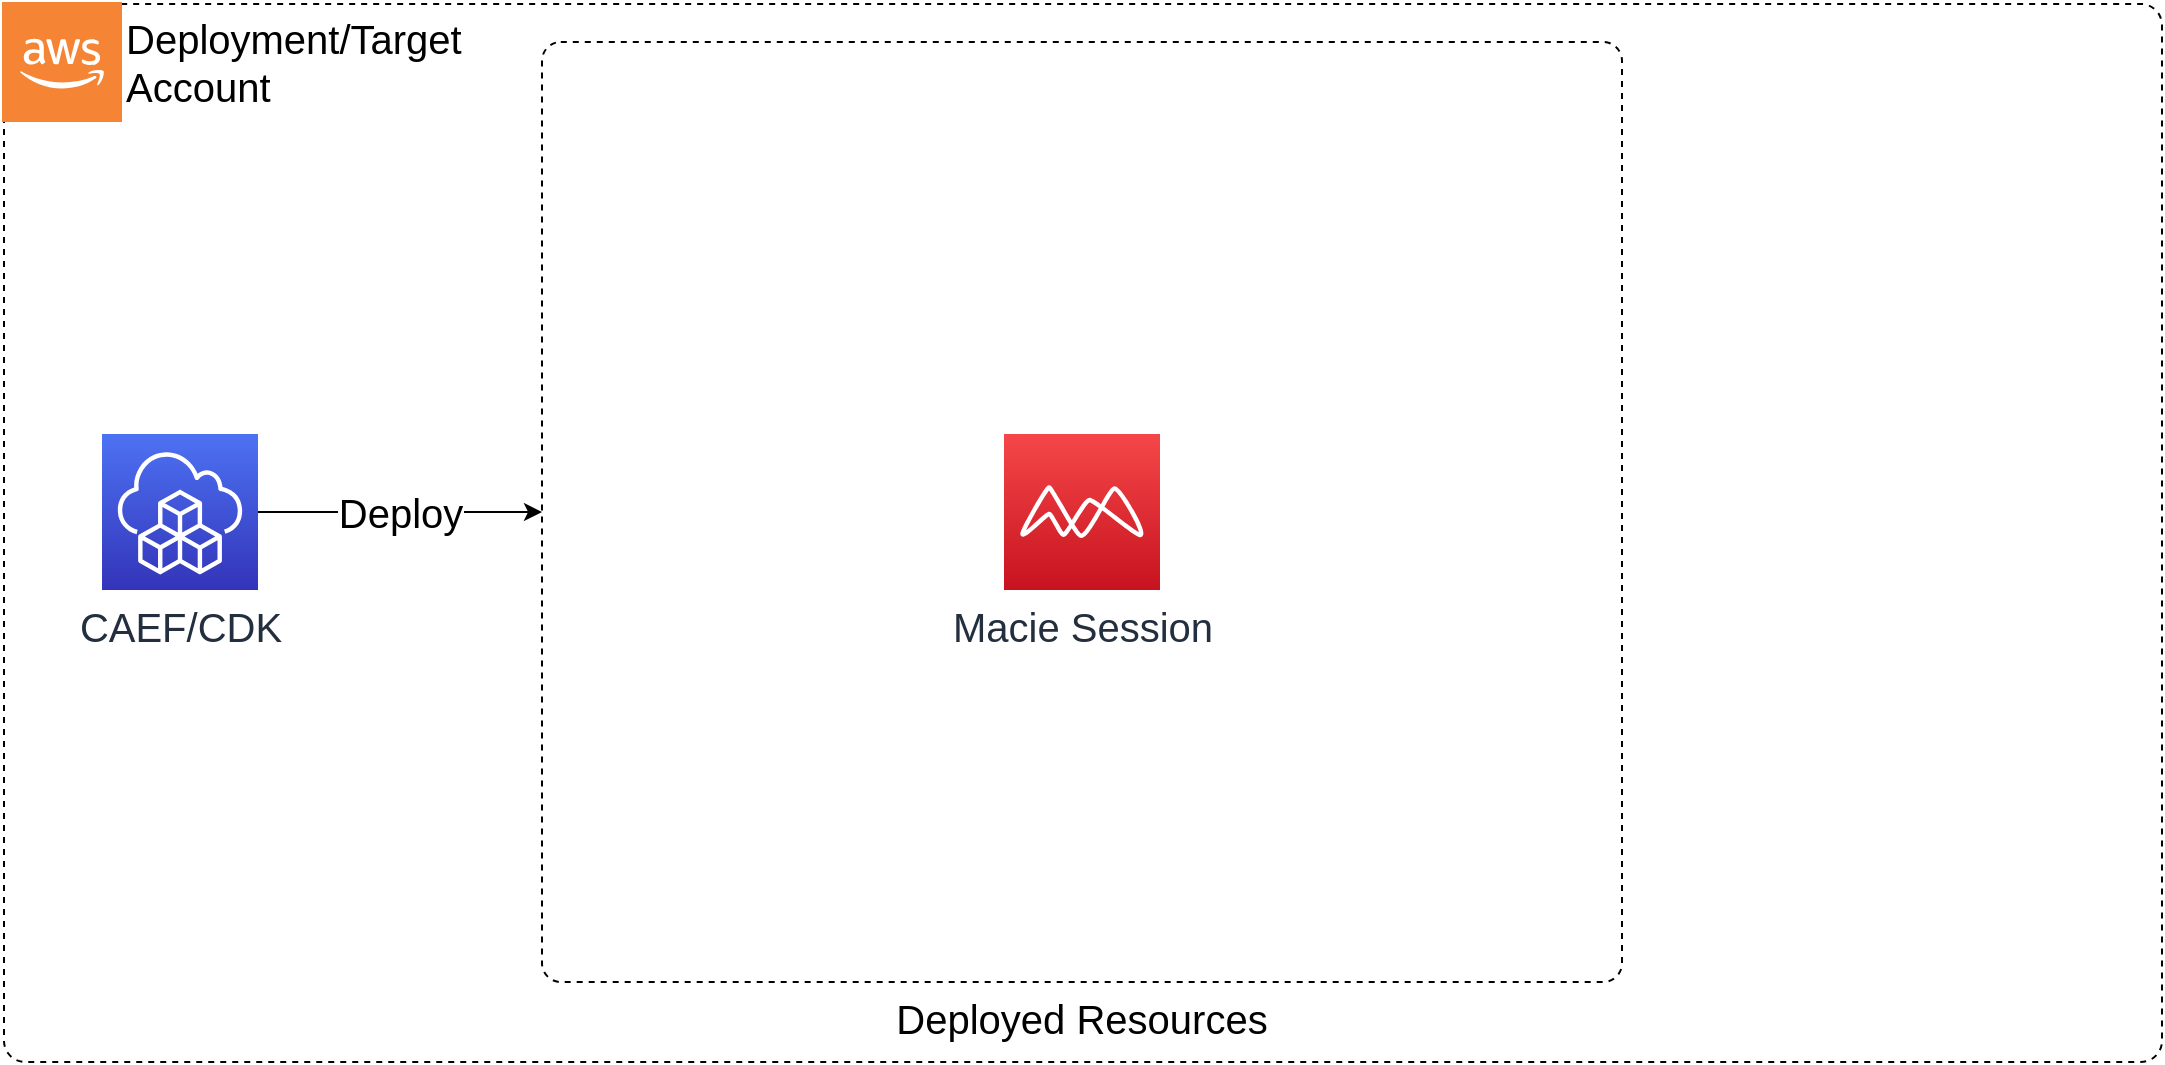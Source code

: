 <mxfile>
    <diagram id="n5W9dpHo_4uRlmlUV37y" name="Page-1">
        <mxGraphModel dx="1308" dy="2764" grid="1" gridSize="10" guides="1" tooltips="1" connect="1" arrows="1" fold="1" page="1" pageScale="1" pageWidth="1700" pageHeight="1100" background="#FFFFFF" math="0" shadow="0">
            <root>
                <mxCell id="0"/>
                <mxCell id="1" parent="0"/>
                <mxCell id="Vt560z4J3A8kVG_z0Vwq-2" value="" style="rounded=1;whiteSpace=wrap;html=1;fontSize=20;fillColor=none;arcSize=2;dashed=1;" parent="1" vertex="1">
                    <mxGeometry x="161" y="271" width="1079" height="529" as="geometry"/>
                </mxCell>
                <mxCell id="Vt560z4J3A8kVG_z0Vwq-3" value="Deployed Resources" style="rounded=1;whiteSpace=wrap;html=1;fontSize=20;fillColor=none;arcSize=2;dashed=1;labelPosition=center;verticalLabelPosition=bottom;align=center;verticalAlign=top;" parent="1" vertex="1">
                    <mxGeometry x="430" y="290" width="540" height="470" as="geometry"/>
                </mxCell>
                <mxCell id="Vt560z4J3A8kVG_z0Vwq-4" value="Deployment/Target&lt;br style=&quot;font-size: 20px;&quot;&gt;Account" style="outlineConnect=0;dashed=0;verticalLabelPosition=middle;verticalAlign=middle;align=left;html=1;shape=mxgraph.aws3.cloud_2;fillColor=#F58534;gradientColor=none;labelPosition=right;fontSize=20;" parent="1" vertex="1">
                    <mxGeometry x="160" y="270" width="60" height="60" as="geometry"/>
                </mxCell>
                <mxCell id="Vt560z4J3A8kVG_z0Vwq-5" value="Deploy" style="edgeStyle=orthogonalEdgeStyle;rounded=0;orthogonalLoop=1;jettySize=auto;html=1;entryX=0;entryY=0.5;entryDx=0;entryDy=0;fontSize=20;" parent="1" source="Vt560z4J3A8kVG_z0Vwq-6" target="Vt560z4J3A8kVG_z0Vwq-3" edge="1">
                    <mxGeometry relative="1" as="geometry"/>
                </mxCell>
                <mxCell id="Vt560z4J3A8kVG_z0Vwq-6" value="CAEF/CDK" style="sketch=0;points=[[0,0,0],[0.25,0,0],[0.5,0,0],[0.75,0,0],[1,0,0],[0,1,0],[0.25,1,0],[0.5,1,0],[0.75,1,0],[1,1,0],[0,0.25,0],[0,0.5,0],[0,0.75,0],[1,0.25,0],[1,0.5,0],[1,0.75,0]];outlineConnect=0;fontColor=#232F3E;gradientColor=#4D72F3;gradientDirection=north;fillColor=#3334B9;strokeColor=#ffffff;dashed=0;verticalLabelPosition=bottom;verticalAlign=top;align=center;html=1;fontSize=20;fontStyle=0;aspect=fixed;shape=mxgraph.aws4.resourceIcon;resIcon=mxgraph.aws4.cloud_development_kit;" parent="1" vertex="1">
                    <mxGeometry x="210" y="486" width="78" height="78" as="geometry"/>
                </mxCell>
                <mxCell id="6" value="&lt;font style=&quot;font-size: 20px;&quot;&gt;Macie Session&lt;/font&gt;" style="sketch=0;points=[[0,0,0],[0.25,0,0],[0.5,0,0],[0.75,0,0],[1,0,0],[0,1,0],[0.25,1,0],[0.5,1,0],[0.75,1,0],[1,1,0],[0,0.25,0],[0,0.5,0],[0,0.75,0],[1,0.25,0],[1,0.5,0],[1,0.75,0]];outlineConnect=0;fontColor=#232F3E;gradientColor=#F54749;gradientDirection=north;fillColor=#C7131F;strokeColor=#ffffff;dashed=0;verticalLabelPosition=bottom;verticalAlign=top;align=center;html=1;fontSize=12;fontStyle=0;aspect=fixed;shape=mxgraph.aws4.resourceIcon;resIcon=mxgraph.aws4.macie;" parent="1" vertex="1">
                    <mxGeometry x="661" y="486" width="78" height="78" as="geometry"/>
                </mxCell>
            </root>
        </mxGraphModel>
    </diagram>
</mxfile>